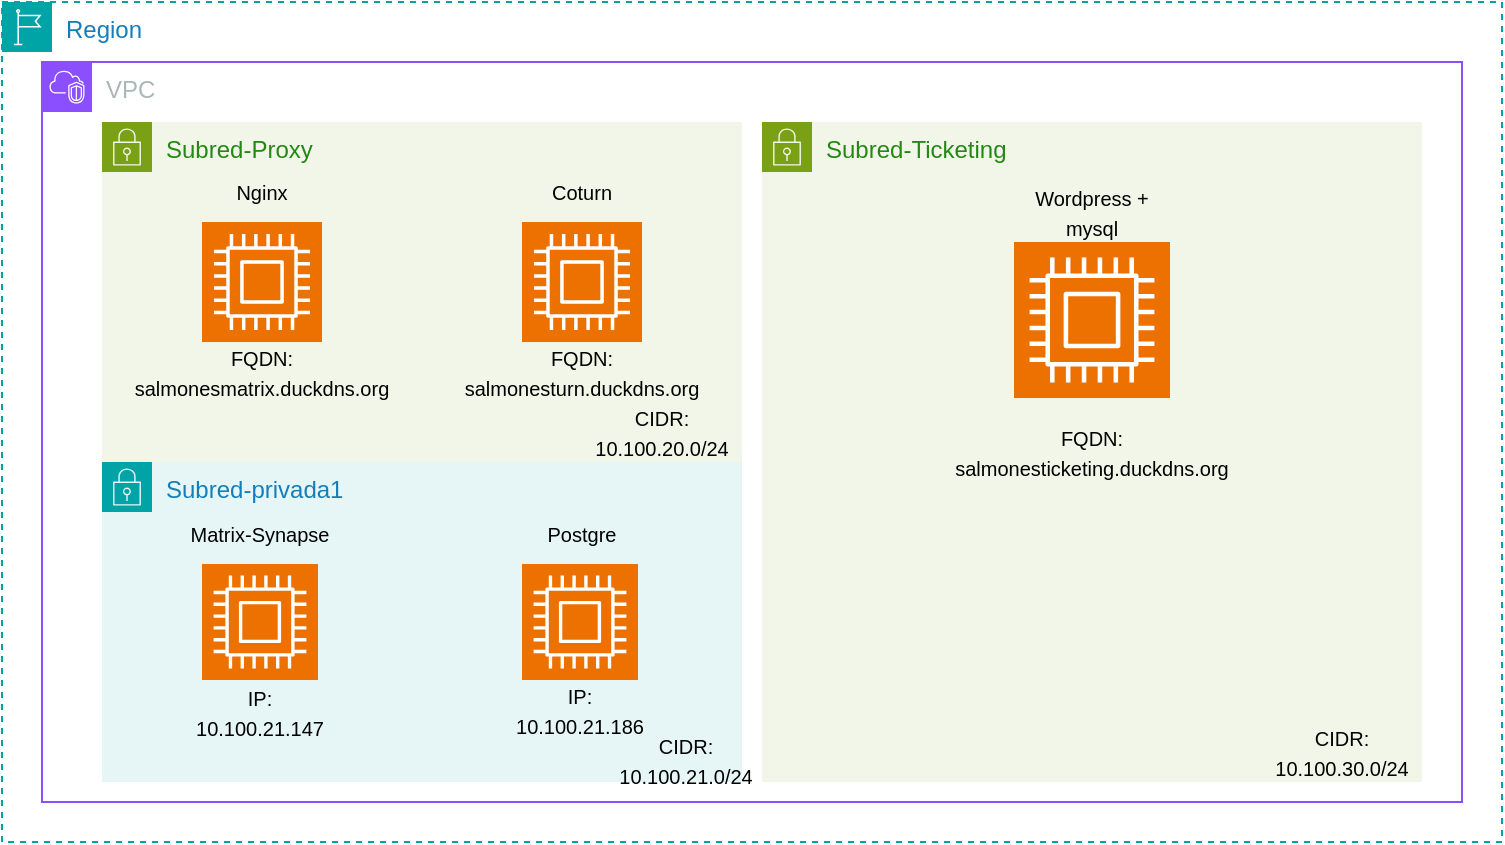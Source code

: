 <mxfile version="23.0.0" type="device">
  <diagram name="Página-1" id="DKQ-JE0I7ug-w8LpSFDZ">
    <mxGraphModel dx="880" dy="494" grid="1" gridSize="10" guides="1" tooltips="1" connect="1" arrows="1" fold="1" page="1" pageScale="1" pageWidth="827" pageHeight="1169" math="0" shadow="0">
      <root>
        <mxCell id="0" />
        <mxCell id="1" parent="0" />
        <mxCell id="5-9p28-RhtZvzZYxYWKI-1" value="Region" style="points=[[0,0],[0.25,0],[0.5,0],[0.75,0],[1,0],[1,0.25],[1,0.5],[1,0.75],[1,1],[0.75,1],[0.5,1],[0.25,1],[0,1],[0,0.75],[0,0.5],[0,0.25]];outlineConnect=0;gradientColor=none;html=1;whiteSpace=wrap;fontSize=12;fontStyle=0;container=1;pointerEvents=0;collapsible=0;recursiveResize=0;shape=mxgraph.aws4.group;grIcon=mxgraph.aws4.group_region;strokeColor=#00A4A6;fillColor=none;verticalAlign=top;align=left;spacingLeft=30;fontColor=#147EBA;dashed=1;" vertex="1" parent="1">
          <mxGeometry x="50" y="40" width="750" height="420" as="geometry" />
        </mxCell>
        <mxCell id="5-9p28-RhtZvzZYxYWKI-2" value="VPC" style="points=[[0,0],[0.25,0],[0.5,0],[0.75,0],[1,0],[1,0.25],[1,0.5],[1,0.75],[1,1],[0.75,1],[0.5,1],[0.25,1],[0,1],[0,0.75],[0,0.5],[0,0.25]];outlineConnect=0;gradientColor=none;html=1;whiteSpace=wrap;fontSize=12;fontStyle=0;container=1;pointerEvents=0;collapsible=0;recursiveResize=0;shape=mxgraph.aws4.group;grIcon=mxgraph.aws4.group_vpc2;strokeColor=#8C4FFF;fillColor=none;verticalAlign=top;align=left;spacingLeft=30;fontColor=#AAB7B8;dashed=0;" vertex="1" parent="1">
          <mxGeometry x="70" y="70" width="710" height="370" as="geometry" />
        </mxCell>
        <mxCell id="5-9p28-RhtZvzZYxYWKI-3" value="Subred-Proxy" style="points=[[0,0],[0.25,0],[0.5,0],[0.75,0],[1,0],[1,0.25],[1,0.5],[1,0.75],[1,1],[0.75,1],[0.5,1],[0.25,1],[0,1],[0,0.75],[0,0.5],[0,0.25]];outlineConnect=0;gradientColor=none;html=1;whiteSpace=wrap;fontSize=12;fontStyle=0;container=1;pointerEvents=0;collapsible=0;recursiveResize=0;shape=mxgraph.aws4.group;grIcon=mxgraph.aws4.group_security_group;grStroke=0;strokeColor=#7AA116;fillColor=#F2F6E8;verticalAlign=top;align=left;spacingLeft=30;fontColor=#248814;dashed=0;" vertex="1" parent="5-9p28-RhtZvzZYxYWKI-2">
          <mxGeometry x="30" y="30" width="320" height="170" as="geometry" />
        </mxCell>
        <mxCell id="5-9p28-RhtZvzZYxYWKI-6" value="" style="sketch=0;points=[[0,0,0],[0.25,0,0],[0.5,0,0],[0.75,0,0],[1,0,0],[0,1,0],[0.25,1,0],[0.5,1,0],[0.75,1,0],[1,1,0],[0,0.25,0],[0,0.5,0],[0,0.75,0],[1,0.25,0],[1,0.5,0],[1,0.75,0]];outlineConnect=0;fontColor=#232F3E;fillColor=#ED7100;strokeColor=#ffffff;dashed=0;verticalLabelPosition=bottom;verticalAlign=top;align=center;html=1;fontSize=12;fontStyle=0;aspect=fixed;shape=mxgraph.aws4.resourceIcon;resIcon=mxgraph.aws4.compute;" vertex="1" parent="5-9p28-RhtZvzZYxYWKI-3">
          <mxGeometry x="50" y="50" width="60" height="60" as="geometry" />
        </mxCell>
        <mxCell id="5-9p28-RhtZvzZYxYWKI-7" value="" style="sketch=0;points=[[0,0,0],[0.25,0,0],[0.5,0,0],[0.75,0,0],[1,0,0],[0,1,0],[0.25,1,0],[0.5,1,0],[0.75,1,0],[1,1,0],[0,0.25,0],[0,0.5,0],[0,0.75,0],[1,0.25,0],[1,0.5,0],[1,0.75,0]];outlineConnect=0;fontColor=#232F3E;fillColor=#ED7100;strokeColor=#ffffff;dashed=0;verticalLabelPosition=bottom;verticalAlign=top;align=center;html=1;fontSize=12;fontStyle=0;aspect=fixed;shape=mxgraph.aws4.resourceIcon;resIcon=mxgraph.aws4.compute;" vertex="1" parent="5-9p28-RhtZvzZYxYWKI-3">
          <mxGeometry x="210" y="50" width="60" height="60" as="geometry" />
        </mxCell>
        <mxCell id="5-9p28-RhtZvzZYxYWKI-18" value="&lt;font style=&quot;font-size: 10px;&quot;&gt;CIDR: 10.100.20.0/24&lt;/font&gt;" style="text;html=1;strokeColor=none;fillColor=none;align=center;verticalAlign=middle;whiteSpace=wrap;rounded=0;" vertex="1" parent="5-9p28-RhtZvzZYxYWKI-3">
          <mxGeometry x="250" y="140" width="60" height="30" as="geometry" />
        </mxCell>
        <mxCell id="5-9p28-RhtZvzZYxYWKI-21" value="&lt;font style=&quot;font-size: 10px;&quot;&gt;FQDN: salmonesmatrix.duckdns.org&lt;/font&gt;" style="text;html=1;strokeColor=none;fillColor=none;align=center;verticalAlign=middle;whiteSpace=wrap;rounded=0;" vertex="1" parent="5-9p28-RhtZvzZYxYWKI-3">
          <mxGeometry x="50" y="110" width="60" height="30" as="geometry" />
        </mxCell>
        <mxCell id="5-9p28-RhtZvzZYxYWKI-22" value="&lt;font style=&quot;font-size: 10px;&quot;&gt;FQDN: salmonesturn.duckdns.org&lt;/font&gt;" style="text;html=1;strokeColor=none;fillColor=none;align=center;verticalAlign=middle;whiteSpace=wrap;rounded=0;" vertex="1" parent="5-9p28-RhtZvzZYxYWKI-3">
          <mxGeometry x="210" y="110" width="60" height="30" as="geometry" />
        </mxCell>
        <mxCell id="5-9p28-RhtZvzZYxYWKI-30" value="&lt;font style=&quot;font-size: 10px;&quot;&gt;Coturn&lt;/font&gt;" style="text;html=1;strokeColor=none;fillColor=none;align=center;verticalAlign=middle;whiteSpace=wrap;rounded=0;" vertex="1" parent="5-9p28-RhtZvzZYxYWKI-3">
          <mxGeometry x="210" y="20" width="60" height="30" as="geometry" />
        </mxCell>
        <mxCell id="5-9p28-RhtZvzZYxYWKI-31" value="&lt;span style=&quot;font-size: 10px;&quot;&gt;Nginx&lt;/span&gt;" style="text;html=1;strokeColor=none;fillColor=none;align=center;verticalAlign=middle;whiteSpace=wrap;rounded=0;" vertex="1" parent="5-9p28-RhtZvzZYxYWKI-3">
          <mxGeometry x="50" y="20" width="60" height="30" as="geometry" />
        </mxCell>
        <mxCell id="5-9p28-RhtZvzZYxYWKI-4" value="Subred-privada1" style="points=[[0,0],[0.25,0],[0.5,0],[0.75,0],[1,0],[1,0.25],[1,0.5],[1,0.75],[1,1],[0.75,1],[0.5,1],[0.25,1],[0,1],[0,0.75],[0,0.5],[0,0.25]];outlineConnect=0;gradientColor=none;html=1;whiteSpace=wrap;fontSize=12;fontStyle=0;container=1;pointerEvents=0;collapsible=0;recursiveResize=0;shape=mxgraph.aws4.group;grIcon=mxgraph.aws4.group_security_group;grStroke=0;strokeColor=#00A4A6;fillColor=#E6F6F7;verticalAlign=top;align=left;spacingLeft=30;fontColor=#147EBA;dashed=0;" vertex="1" parent="5-9p28-RhtZvzZYxYWKI-2">
          <mxGeometry x="30" y="200" width="320" height="160" as="geometry" />
        </mxCell>
        <mxCell id="5-9p28-RhtZvzZYxYWKI-8" value="" style="sketch=0;points=[[0,0,0],[0.25,0,0],[0.5,0,0],[0.75,0,0],[1,0,0],[0,1,0],[0.25,1,0],[0.5,1,0],[0.75,1,0],[1,1,0],[0,0.25,0],[0,0.5,0],[0,0.75,0],[1,0.25,0],[1,0.5,0],[1,0.75,0]];outlineConnect=0;fontColor=#232F3E;fillColor=#ED7100;strokeColor=#ffffff;dashed=0;verticalLabelPosition=bottom;verticalAlign=top;align=center;html=1;fontSize=12;fontStyle=0;aspect=fixed;shape=mxgraph.aws4.resourceIcon;resIcon=mxgraph.aws4.compute;" vertex="1" parent="5-9p28-RhtZvzZYxYWKI-4">
          <mxGeometry x="50" y="51" width="58" height="58" as="geometry" />
        </mxCell>
        <mxCell id="5-9p28-RhtZvzZYxYWKI-16" value="" style="sketch=0;points=[[0,0,0],[0.25,0,0],[0.5,0,0],[0.75,0,0],[1,0,0],[0,1,0],[0.25,1,0],[0.5,1,0],[0.75,1,0],[1,1,0],[0,0.25,0],[0,0.5,0],[0,0.75,0],[1,0.25,0],[1,0.5,0],[1,0.75,0]];outlineConnect=0;fontColor=#232F3E;fillColor=#ED7100;strokeColor=#ffffff;dashed=0;verticalLabelPosition=bottom;verticalAlign=top;align=center;html=1;fontSize=12;fontStyle=0;aspect=fixed;shape=mxgraph.aws4.resourceIcon;resIcon=mxgraph.aws4.compute;" vertex="1" parent="5-9p28-RhtZvzZYxYWKI-4">
          <mxGeometry x="210" y="51" width="58" height="58" as="geometry" />
        </mxCell>
        <mxCell id="5-9p28-RhtZvzZYxYWKI-20" value="&lt;font style=&quot;font-size: 10px;&quot;&gt;CIDR: 10.100.21.0/24&lt;/font&gt;" style="text;html=1;strokeColor=none;fillColor=none;align=center;verticalAlign=middle;whiteSpace=wrap;rounded=0;" vertex="1" parent="5-9p28-RhtZvzZYxYWKI-4">
          <mxGeometry x="270" y="139" width="44" height="20" as="geometry" />
        </mxCell>
        <mxCell id="5-9p28-RhtZvzZYxYWKI-23" value="&lt;font style=&quot;font-size: 10px;&quot;&gt;IP: 10.100.21.147&lt;/font&gt;" style="text;html=1;strokeColor=none;fillColor=none;align=center;verticalAlign=middle;whiteSpace=wrap;rounded=0;" vertex="1" parent="5-9p28-RhtZvzZYxYWKI-4">
          <mxGeometry x="49" y="110" width="60" height="30" as="geometry" />
        </mxCell>
        <mxCell id="5-9p28-RhtZvzZYxYWKI-24" value="&lt;font style=&quot;font-size: 10px;&quot;&gt;IP: 10.100.21.186&lt;/font&gt;" style="text;html=1;strokeColor=none;fillColor=none;align=center;verticalAlign=middle;whiteSpace=wrap;rounded=0;" vertex="1" parent="5-9p28-RhtZvzZYxYWKI-4">
          <mxGeometry x="209" y="109" width="60" height="30" as="geometry" />
        </mxCell>
        <mxCell id="5-9p28-RhtZvzZYxYWKI-27" value="&lt;font style=&quot;font-size: 10px;&quot;&gt;Matrix-Synapse&lt;/font&gt;" style="text;html=1;strokeColor=none;fillColor=none;align=center;verticalAlign=middle;whiteSpace=wrap;rounded=0;" vertex="1" parent="5-9p28-RhtZvzZYxYWKI-4">
          <mxGeometry x="33" y="21" width="92" height="30" as="geometry" />
        </mxCell>
        <mxCell id="5-9p28-RhtZvzZYxYWKI-28" value="&lt;font style=&quot;font-size: 10px;&quot;&gt;Postgre&lt;/font&gt;" style="text;html=1;strokeColor=none;fillColor=none;align=center;verticalAlign=middle;whiteSpace=wrap;rounded=0;" vertex="1" parent="5-9p28-RhtZvzZYxYWKI-4">
          <mxGeometry x="210" y="21" width="60" height="30" as="geometry" />
        </mxCell>
        <mxCell id="5-9p28-RhtZvzZYxYWKI-5" value="Subred-Ticketing" style="points=[[0,0],[0.25,0],[0.5,0],[0.75,0],[1,0],[1,0.25],[1,0.5],[1,0.75],[1,1],[0.75,1],[0.5,1],[0.25,1],[0,1],[0,0.75],[0,0.5],[0,0.25]];outlineConnect=0;gradientColor=none;html=1;whiteSpace=wrap;fontSize=12;fontStyle=0;container=1;pointerEvents=0;collapsible=0;recursiveResize=0;shape=mxgraph.aws4.group;grIcon=mxgraph.aws4.group_security_group;grStroke=0;strokeColor=#7AA116;fillColor=#F2F6E8;verticalAlign=top;align=left;spacingLeft=30;fontColor=#248814;dashed=0;" vertex="1" parent="5-9p28-RhtZvzZYxYWKI-2">
          <mxGeometry x="360" y="30" width="330" height="330" as="geometry" />
        </mxCell>
        <mxCell id="5-9p28-RhtZvzZYxYWKI-17" value="" style="sketch=0;points=[[0,0,0],[0.25,0,0],[0.5,0,0],[0.75,0,0],[1,0,0],[0,1,0],[0.25,1,0],[0.5,1,0],[0.75,1,0],[1,1,0],[0,0.25,0],[0,0.5,0],[0,0.75,0],[1,0.25,0],[1,0.5,0],[1,0.75,0]];outlineConnect=0;fontColor=#232F3E;fillColor=#ED7100;strokeColor=#ffffff;dashed=0;verticalLabelPosition=bottom;verticalAlign=top;align=center;html=1;fontSize=12;fontStyle=0;aspect=fixed;shape=mxgraph.aws4.resourceIcon;resIcon=mxgraph.aws4.compute;" vertex="1" parent="5-9p28-RhtZvzZYxYWKI-5">
          <mxGeometry x="126" y="60" width="78" height="78" as="geometry" />
        </mxCell>
        <mxCell id="5-9p28-RhtZvzZYxYWKI-19" value="&lt;font style=&quot;font-size: 10px;&quot;&gt;CIDR: 10.100.30.0/24&lt;/font&gt;" style="text;html=1;strokeColor=none;fillColor=none;align=center;verticalAlign=middle;whiteSpace=wrap;rounded=0;" vertex="1" parent="5-9p28-RhtZvzZYxYWKI-5">
          <mxGeometry x="260" y="300" width="60" height="30" as="geometry" />
        </mxCell>
        <mxCell id="5-9p28-RhtZvzZYxYWKI-26" value="&lt;font style=&quot;font-size: 10px;&quot;&gt;FQDN:&lt;br&gt;salmonesticketing.duckdns.org&lt;/font&gt;" style="text;html=1;strokeColor=none;fillColor=none;align=center;verticalAlign=middle;whiteSpace=wrap;rounded=0;" vertex="1" parent="5-9p28-RhtZvzZYxYWKI-5">
          <mxGeometry x="135" y="150" width="60" height="30" as="geometry" />
        </mxCell>
        <mxCell id="5-9p28-RhtZvzZYxYWKI-29" value="&lt;font style=&quot;font-size: 10px;&quot;&gt;Wordpress + mysql&lt;/font&gt;" style="text;html=1;strokeColor=none;fillColor=none;align=center;verticalAlign=middle;whiteSpace=wrap;rounded=0;" vertex="1" parent="5-9p28-RhtZvzZYxYWKI-5">
          <mxGeometry x="135" y="30" width="60" height="30" as="geometry" />
        </mxCell>
      </root>
    </mxGraphModel>
  </diagram>
</mxfile>
